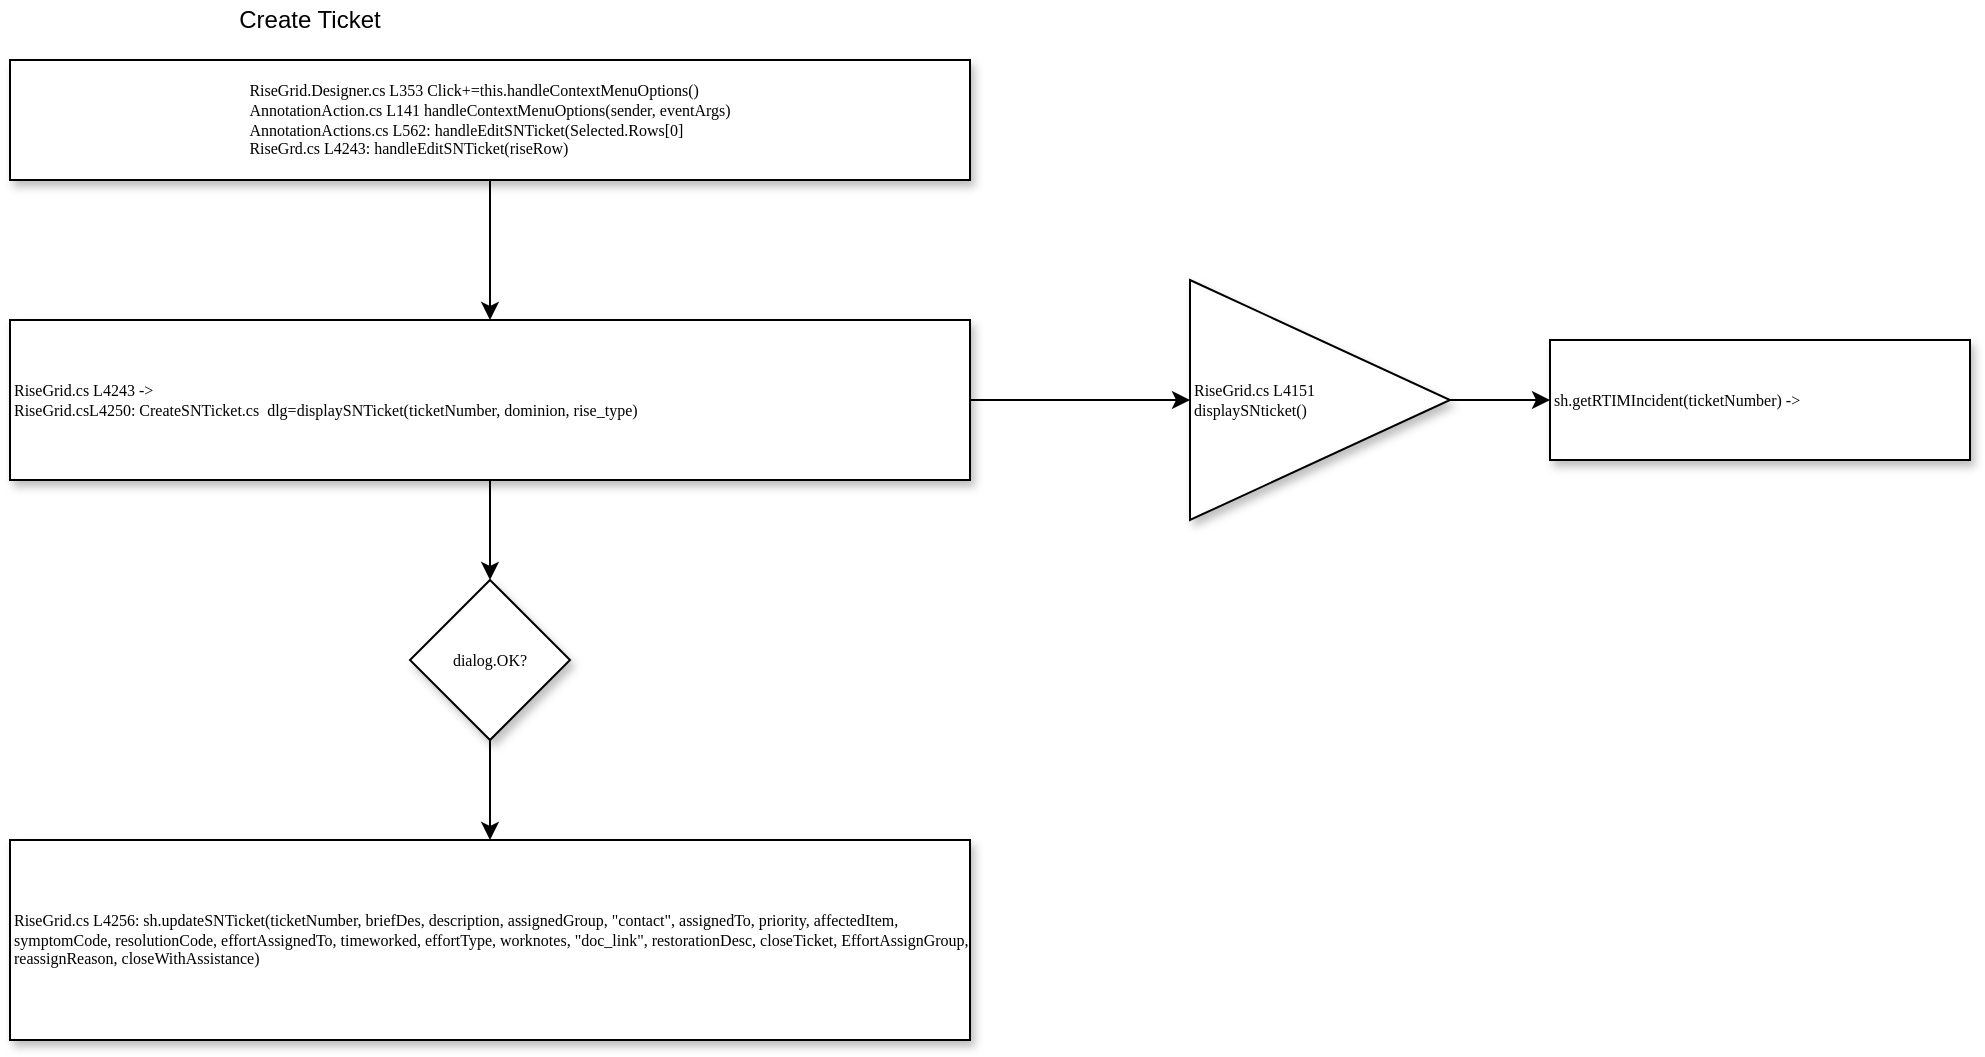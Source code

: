 <mxfile version="14.7.10" type="github">
  <diagram name="Page-1" id="edf60f1a-56cd-e834-aa8a-f176f3a09ee4">
    <mxGraphModel dx="1422" dy="769" grid="1" gridSize="10" guides="1" tooltips="1" connect="1" arrows="1" fold="1" page="1" pageScale="1" pageWidth="3300" pageHeight="2339" background="none" math="0" shadow="0">
      <root>
        <mxCell id="0" />
        <mxCell id="1" parent="0" />
        <mxCell id="NM9_m17Mz0t7V7ZbXo9f-5" value="" style="edgeStyle=orthogonalEdgeStyle;rounded=0;orthogonalLoop=1;jettySize=auto;html=1;" edge="1" parent="1" source="60e70716793133e9-4" target="NM9_m17Mz0t7V7ZbXo9f-4">
          <mxGeometry relative="1" as="geometry" />
        </mxCell>
        <mxCell id="60e70716793133e9-4" value="&lt;div style=&quot;text-align: left&quot;&gt;&lt;span&gt;RiseGrid.Designer.cs L353 Click+=this.handleContextMenuOptions()&lt;/span&gt;&lt;/div&gt;&lt;div style=&quot;text-align: left&quot;&gt;&lt;span&gt;AnnotationAction.cs L141 handleContextMenuOptions(sender, eventArgs)&lt;/span&gt;&lt;/div&gt;&lt;div style=&quot;text-align: left&quot;&gt;&lt;span&gt;AnnotationActions.cs L562: handleEditSNTicket(Selected.Rows[0]&lt;/span&gt;&lt;/div&gt;&lt;div style=&quot;text-align: left&quot;&gt;&lt;span&gt;RiseGrd.cs L4243: handleEditSNTicket(riseRow)&lt;/span&gt;&lt;/div&gt;" style="rounded=0;whiteSpace=wrap;html=1;shadow=1;labelBackgroundColor=none;strokeWidth=1;fontFamily=Verdana;fontSize=8;align=center;" parent="1" vertex="1">
          <mxGeometry x="120" y="70" width="480" height="60" as="geometry" />
        </mxCell>
        <mxCell id="NM9_m17Mz0t7V7ZbXo9f-2" value="Create Ticket" style="text;html=1;strokeColor=none;fillColor=none;align=center;verticalAlign=middle;whiteSpace=wrap;rounded=0;" vertex="1" parent="1">
          <mxGeometry x="190" y="40" width="160" height="20" as="geometry" />
        </mxCell>
        <mxCell id="NM9_m17Mz0t7V7ZbXo9f-7" value="" style="edgeStyle=orthogonalEdgeStyle;rounded=0;orthogonalLoop=1;jettySize=auto;html=1;" edge="1" parent="1" source="NM9_m17Mz0t7V7ZbXo9f-4" target="NM9_m17Mz0t7V7ZbXo9f-6">
          <mxGeometry relative="1" as="geometry" />
        </mxCell>
        <mxCell id="NM9_m17Mz0t7V7ZbXo9f-11" value="" style="edgeStyle=orthogonalEdgeStyle;rounded=0;orthogonalLoop=1;jettySize=auto;html=1;" edge="1" parent="1" source="NM9_m17Mz0t7V7ZbXo9f-4" target="NM9_m17Mz0t7V7ZbXo9f-10">
          <mxGeometry relative="1" as="geometry" />
        </mxCell>
        <mxCell id="NM9_m17Mz0t7V7ZbXo9f-4" value="RiseGrid.cs L4243 -&amp;gt;&lt;br&gt;RiseGrid.csL4250: CreateSNTicket.cs&amp;nbsp; dlg=displaySNTicket(ticketNumber, dominion, rise_type)" style="whiteSpace=wrap;html=1;rounded=0;shadow=1;fontFamily=Verdana;fontSize=8;strokeWidth=1;align=left;" vertex="1" parent="1">
          <mxGeometry x="120" y="200" width="480" height="80" as="geometry" />
        </mxCell>
        <mxCell id="NM9_m17Mz0t7V7ZbXo9f-9" value="" style="edgeStyle=orthogonalEdgeStyle;rounded=0;orthogonalLoop=1;jettySize=auto;html=1;" edge="1" parent="1" source="NM9_m17Mz0t7V7ZbXo9f-6" target="NM9_m17Mz0t7V7ZbXo9f-8">
          <mxGeometry relative="1" as="geometry" />
        </mxCell>
        <mxCell id="NM9_m17Mz0t7V7ZbXo9f-6" value="dialog.OK?" style="rhombus;whiteSpace=wrap;html=1;rounded=0;shadow=1;fontFamily=Verdana;fontSize=8;align=center;strokeWidth=1;" vertex="1" parent="1">
          <mxGeometry x="320" y="330" width="80" height="80" as="geometry" />
        </mxCell>
        <mxCell id="NM9_m17Mz0t7V7ZbXo9f-8" value="RiseGrid.cs L4256: sh.updateSNTicket(ticketNumber, briefDes, description, assignedGroup, &quot;contact&quot;, assignedTo, priority, affectedItem, symptomCode, resolutionCode, effortAssignedTo, timeworked, effortType, worknotes, &quot;doc_link&quot;, restorationDesc, closeTicket, EffortAssignGroup, reassignReason, closeWithAssistance)" style="rounded=0;whiteSpace=wrap;html=1;shadow=1;fontFamily=Verdana;fontSize=8;align=left;strokeWidth=1;" vertex="1" parent="1">
          <mxGeometry x="120" y="460" width="480" height="100" as="geometry" />
        </mxCell>
        <mxCell id="NM9_m17Mz0t7V7ZbXo9f-13" value="" style="edgeStyle=orthogonalEdgeStyle;rounded=0;orthogonalLoop=1;jettySize=auto;html=1;" edge="1" parent="1" source="NM9_m17Mz0t7V7ZbXo9f-10" target="NM9_m17Mz0t7V7ZbXo9f-12">
          <mxGeometry relative="1" as="geometry" />
        </mxCell>
        <mxCell id="NM9_m17Mz0t7V7ZbXo9f-10" value="RiseGrid.cs L4151&lt;br&gt;displaySNticket()" style="triangle;whiteSpace=wrap;html=1;rounded=0;shadow=1;fontFamily=Verdana;fontSize=8;align=left;strokeWidth=1;" vertex="1" parent="1">
          <mxGeometry x="710" y="180" width="130" height="120" as="geometry" />
        </mxCell>
        <mxCell id="NM9_m17Mz0t7V7ZbXo9f-12" value="sh.getRTIMIncident(ticketNumber) -&amp;gt;" style="whiteSpace=wrap;html=1;rounded=0;shadow=1;fontFamily=Verdana;fontSize=8;align=left;strokeWidth=1;" vertex="1" parent="1">
          <mxGeometry x="890" y="210" width="210" height="60" as="geometry" />
        </mxCell>
      </root>
    </mxGraphModel>
  </diagram>
</mxfile>
